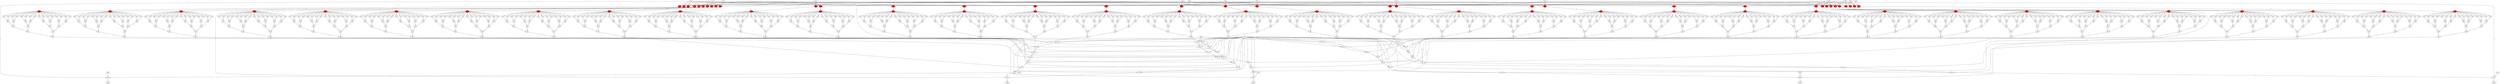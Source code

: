 digraph circuit {
0 [label="Input"];
0 -> 693[label="1"];
0 -> 597[label="1"];
0 -> 501[label="1"];
0 -> 405[label="1"];
0 -> 309[label="1"];
0 -> 213[label="1"];
0 -> 117[label="1"];
0 -> 21[label="1"];
1 [label="Input"];
1 -> 1366[label="1"];
1 -> 1270[label="1"];
1 -> 1174[label="1"];
1 -> 1078[label="1"];
1 -> 982[label="1"];
1 -> 886[label="1"];
1 -> 790[label="1"];
1 -> 694[label="1"];
2 [label="Input"];
2 -> 2039[label="1"];
2 -> 1943[label="1"];
2 -> 1847[label="1"];
2 -> 1751[label="1"];
2 -> 1655[label="1"];
2 -> 1559[label="1"];
2 -> 1463[label="1"];
2 -> 1367[label="1"];
3 [label="Input"];
3 -> 2712[label="1"];
3 -> 2616[label="1"];
3 -> 2520[label="1"];
3 -> 2424[label="1"];
3 -> 2328[label="1"];
3 -> 2232[label="1"];
3 -> 2136[label="1"];
3 -> 2040[label="1"];
4 [label="Input"];
4 -> 3385[label="1"];
4 -> 3289[label="1"];
4 -> 3193[label="1"];
4 -> 3097[label="1"];
4 -> 3001[label="1"];
4 -> 2905[label="1"];
4 -> 2809[label="1"];
4 -> 2713[label="1"];
5 [label="Input"];
5 -> 2713[label="1"];
5 -> 2040[label="1"];
5 -> 1367[label="1"];
5 -> 694[label="1"];
5 -> 21[label="1"];
6 [label="Input"];
6 -> 2809[label="1"];
6 -> 2136[label="1"];
6 -> 1463[label="1"];
6 -> 790[label="1"];
6 -> 117[label="1"];
7 [label="Input"];
7 -> 2905[label="1"];
7 -> 2232[label="1"];
7 -> 1559[label="1"];
7 -> 886[label="1"];
7 -> 213[label="1"];
8 [label="Input"];
8 -> 3001[label="1"];
8 -> 2328[label="1"];
8 -> 1655[label="1"];
8 -> 982[label="1"];
8 -> 309[label="1"];
9 [label="Input"];
9 -> 3097[label="1"];
9 -> 2424[label="1"];
9 -> 1751[label="1"];
9 -> 1078[label="1"];
9 -> 405[label="1"];
10 [label="Input"];
10 -> 3193[label="1"];
10 -> 2520[label="1"];
10 -> 1847[label="1"];
10 -> 1174[label="1"];
10 -> 501[label="1"];
11 [label="Input"];
11 -> 3289[label="1"];
11 -> 2616[label="1"];
11 -> 1943[label="1"];
11 -> 1270[label="1"];
11 -> 597[label="1"];
12 [label="Input"];
12 -> 693[label="1"];
13 [label="Input"];
13 -> 1366[label="1"];
14 [label="Input"];
14 -> 2039[label="1"];
15 [label="Input"];
15 -> 2712[label="1"];
16 [label="Input"];
16 -> 3385[label="1"];
17 [label="Input"];
17 -> 2808[label="1"];
17 -> 2135[label="1"];
17 -> 1462[label="1"];
17 -> 789[label="1"];
17 -> 116[label="1"];
18 [label="Input"];
18 -> 3384[label="1"];
18 -> 1269[label="1"];
18 -> 1173[label="1"];
18 -> 3288[label="1"];
18 -> 692[label="1"];
18 -> 2519[label="1"];
18 -> 1077[label="1"];
18 -> 3192[label="1"];
18 -> 596[label="1"];
18 -> 2423[label="1"];
18 -> 981[label="1"];
18 -> 3096[label="1"];
18 -> 500[label="1"];
18 -> 2327[label="1"];
18 -> 885[label="1"];
18 -> 3000[label="1"];
18 -> 404[label="1"];
18 -> 2231[label="1"];
18 -> 789[label="1"];
18 -> 2904[label="1"];
18 -> 308[label="1"];
18 -> 2135[label="1"];
18 -> 2808[label="1"];
18 -> 212[label="1"];
18 -> 116[label="1"];
18 -> 1365[label="1"];
18 -> 1462[label="1"];
18 -> 1558[label="1"];
18 -> 1654[label="1"];
18 -> 1750[label="1"];
18 -> 1846[label="1"];
18 -> 1942[label="1"];
18 -> 2038[label="1"];
18 -> 2615[label="1"];
18 -> 2711[label="1"];
19 [label="Input"];
20 [label="Input"];
693 [label="Mux"];
693 -> 3386[label="1"];
597 [label="Xor", fillcolor="red", style="filled"];
597 -> 598[label="1"];
501 [label="Xor", fillcolor="red", style="filled"];
501 -> 502[label="1"];
405 [label="Xor", fillcolor="red", style="filled"];
405 -> 406[label="1"];
309 [label="Xor", fillcolor="red", style="filled"];
309 -> 310[label="1"];
213 [label="Xor", fillcolor="red", style="filled"];
213 -> 214[label="1"];
117 [label="Xor", fillcolor="red", style="filled"];
117 -> 118[label="1"];
21 [label="Xor", fillcolor="red", style="filled"];
21 -> 22[label="1"];
1366 [label="Mux"];
1366 -> 3387[label="1"];
1270 [label="Xor", fillcolor="red", style="filled"];
1270 -> 1271[label="1"];
1174 [label="Xor", fillcolor="red", style="filled"];
1174 -> 1175[label="1"];
1078 [label="Xor", fillcolor="red", style="filled"];
1078 -> 1079[label="1"];
982 [label="Xor", fillcolor="red", style="filled"];
982 -> 983[label="1"];
886 [label="Xor", fillcolor="red", style="filled"];
886 -> 887[label="1"];
790 [label="Xor", fillcolor="red", style="filled"];
790 -> 791[label="1"];
694 [label="Xor", fillcolor="red", style="filled"];
694 -> 695[label="1"];
2039 [label="Mux"];
2039 -> 3388[label="1"];
1943 [label="Xor", fillcolor="red", style="filled"];
1943 -> 1944[label="1"];
1847 [label="Xor", fillcolor="red", style="filled"];
1847 -> 1848[label="1"];
1751 [label="Xor", fillcolor="red", style="filled"];
1751 -> 1752[label="1"];
1655 [label="Xor", fillcolor="red", style="filled"];
1655 -> 1656[label="1"];
1559 [label="Xor", fillcolor="red", style="filled"];
1559 -> 1560[label="1"];
1463 [label="Xor", fillcolor="red", style="filled"];
1463 -> 1464[label="1"];
1367 [label="Xor", fillcolor="red", style="filled"];
1367 -> 1368[label="1"];
2712 [label="Mux"];
2712 -> 3389[label="1"];
2616 [label="Xor", fillcolor="red", style="filled"];
2616 -> 2617[label="1"];
2520 [label="Xor", fillcolor="red", style="filled"];
2520 -> 2521[label="1"];
2424 [label="Xor", fillcolor="red", style="filled"];
2424 -> 2425[label="1"];
2328 [label="Xor", fillcolor="red", style="filled"];
2328 -> 2329[label="1"];
2232 [label="Xor", fillcolor="red", style="filled"];
2232 -> 2233[label="1"];
2136 [label="Xor", fillcolor="red", style="filled"];
2136 -> 2137[label="1"];
2040 [label="Xor", fillcolor="red", style="filled"];
2040 -> 2041[label="1"];
3385 [label="Mux"];
3385 -> 3390[label="1"];
3289 [label="Xor", fillcolor="red", style="filled"];
3289 -> 3290[label="1"];
3193 [label="Xor", fillcolor="red", style="filled"];
3193 -> 3194[label="1"];
3097 [label="Xor", fillcolor="red", style="filled"];
3097 -> 3098[label="1"];
3001 [label="Xor", fillcolor="red", style="filled"];
3001 -> 3002[label="1"];
2905 [label="Xor", fillcolor="red", style="filled"];
2905 -> 2906[label="1"];
2809 [label="Xor", fillcolor="red", style="filled"];
2809 -> 2810[label="1"];
2713 [label="Xor", fillcolor="red", style="filled"];
2713 -> 2714[label="1"];
2808 [label="Mux"];
2808 -> 2904[label="1"];
2135 [label="Mux"];
2135 -> 2231[label="1"];
1462 [label="Mux"];
1462 -> 1558[label="1"];
789 [label="Mux"];
789 -> 885[label="1"];
116 [label="Mux"];
116 -> 212[label="1"];
3384 [label="Mux"];
3384 -> 3385[label="1"];
1269 [label="Mux"];
1269 -> 1365[label="1"];
1173 [label="Mux"];
1173 -> 1269[label="1"];
3288 [label="Mux"];
3288 -> 3384[label="1"];
692 [label="Mux"];
692 -> 693[label="1"];
2519 [label="Mux"];
2519 -> 2615[label="1"];
1077 [label="Mux"];
1077 -> 1173[label="1"];
3192 [label="Mux"];
3192 -> 3288[label="1"];
596 [label="Mux"];
596 -> 692[label="1"];
2423 [label="Mux"];
2423 -> 2519[label="1"];
981 [label="Mux"];
981 -> 1077[label="1"];
3096 [label="Mux"];
3096 -> 3192[label="1"];
500 [label="Mux"];
500 -> 596[label="1"];
2327 [label="Mux"];
2327 -> 2423[label="1"];
885 [label="Mux"];
885 -> 981[label="1"];
3000 [label="Mux"];
3000 -> 3096[label="1"];
404 [label="Mux"];
404 -> 500[label="1"];
2231 [label="Mux"];
2231 -> 2327[label="1"];
2904 [label="Mux"];
2904 -> 3000[label="1"];
308 [label="Mux"];
308 -> 404[label="1"];
212 [label="Mux"];
212 -> 308[label="1"];
1365 [label="Mux"];
1365 -> 1366[label="1"];
1558 [label="Mux"];
1558 -> 1654[label="1"];
1654 [label="Mux"];
1654 -> 1750[label="1"];
1750 [label="Mux"];
1750 -> 1846[label="1"];
1846 [label="Mux"];
1846 -> 1942[label="1"];
1942 [label="Mux"];
1942 -> 2038[label="1"];
2038 [label="Mux"];
2038 -> 2039[label="1"];
2615 [label="Mux"];
2615 -> 2711[label="1"];
2711 [label="Mux"];
2711 -> 2712[label="1"];
3386 [label="Output"];
598 [label="Not", fillcolor="red", style="filled"];
598 -> 601[label="1"];
598 -> 604[label="1"];
598 -> 607[label="1"];
598 -> 610[label="1"];
598 -> 613[label="1"];
598 -> 616[label="1"];
598 -> 619[label="1"];
598 -> 622[label="1"];
598 -> 625[label="1"];
598 -> 628[label="1"];
598 -> 631[label="1"];
598 -> 634[label="1"];
598 -> 637[label="1"];
598 -> 640[label="1"];
598 -> 643[label="1"];
598 -> 646[label="1"];
502 [label="Not", fillcolor="red", style="filled"];
502 -> 505[label="1"];
502 -> 508[label="1"];
502 -> 511[label="1"];
502 -> 514[label="1"];
502 -> 517[label="1"];
502 -> 520[label="1"];
502 -> 523[label="1"];
502 -> 526[label="1"];
502 -> 529[label="1"];
502 -> 532[label="1"];
502 -> 535[label="1"];
502 -> 538[label="1"];
502 -> 541[label="1"];
502 -> 544[label="1"];
502 -> 547[label="1"];
502 -> 550[label="1"];
406 [label="Not", fillcolor="red", style="filled"];
406 -> 409[label="1"];
406 -> 412[label="1"];
406 -> 415[label="1"];
406 -> 418[label="1"];
406 -> 421[label="1"];
406 -> 424[label="1"];
406 -> 427[label="1"];
406 -> 430[label="1"];
406 -> 433[label="1"];
406 -> 436[label="1"];
406 -> 439[label="1"];
406 -> 442[label="1"];
406 -> 445[label="1"];
406 -> 448[label="1"];
406 -> 451[label="1"];
406 -> 454[label="1"];
310 [label="Not", fillcolor="red", style="filled"];
310 -> 313[label="1"];
310 -> 316[label="1"];
310 -> 319[label="1"];
310 -> 322[label="1"];
310 -> 325[label="1"];
310 -> 328[label="1"];
310 -> 331[label="1"];
310 -> 334[label="1"];
310 -> 337[label="1"];
310 -> 340[label="1"];
310 -> 343[label="1"];
310 -> 346[label="1"];
310 -> 349[label="1"];
310 -> 352[label="1"];
310 -> 355[label="1"];
310 -> 358[label="1"];
214 [label="Not", fillcolor="red", style="filled"];
214 -> 217[label="1"];
214 -> 220[label="1"];
214 -> 223[label="1"];
214 -> 226[label="1"];
214 -> 229[label="1"];
214 -> 232[label="1"];
214 -> 235[label="1"];
214 -> 238[label="1"];
214 -> 241[label="1"];
214 -> 244[label="1"];
214 -> 247[label="1"];
214 -> 250[label="1"];
214 -> 253[label="1"];
214 -> 256[label="1"];
214 -> 259[label="1"];
214 -> 262[label="1"];
118 [label="Not", fillcolor="red", style="filled"];
118 -> 121[label="1"];
118 -> 124[label="1"];
118 -> 127[label="1"];
118 -> 130[label="1"];
118 -> 133[label="1"];
118 -> 136[label="1"];
118 -> 139[label="1"];
118 -> 142[label="1"];
118 -> 145[label="1"];
118 -> 148[label="1"];
118 -> 151[label="1"];
118 -> 154[label="1"];
118 -> 157[label="1"];
118 -> 160[label="1"];
118 -> 163[label="1"];
118 -> 166[label="1"];
22 [label="Not", fillcolor="red", style="filled"];
22 -> 25[label="1"];
22 -> 28[label="1"];
22 -> 31[label="1"];
22 -> 34[label="1"];
22 -> 37[label="1"];
22 -> 40[label="1"];
22 -> 43[label="1"];
22 -> 46[label="1"];
22 -> 49[label="1"];
22 -> 52[label="1"];
22 -> 55[label="1"];
22 -> 58[label="1"];
22 -> 61[label="1"];
22 -> 64[label="1"];
22 -> 67[label="1"];
22 -> 70[label="1"];
3387 [label="Output"];
1271 [label="Not", fillcolor="red", style="filled"];
1271 -> 1274[label="1"];
1271 -> 1277[label="1"];
1271 -> 1280[label="1"];
1271 -> 1283[label="1"];
1271 -> 1286[label="1"];
1271 -> 1289[label="1"];
1271 -> 1292[label="1"];
1271 -> 1295[label="1"];
1271 -> 1298[label="1"];
1271 -> 1301[label="1"];
1271 -> 1304[label="1"];
1271 -> 1307[label="1"];
1271 -> 1310[label="1"];
1271 -> 1313[label="1"];
1271 -> 1316[label="1"];
1271 -> 1319[label="1"];
1175 [label="Not", fillcolor="red", style="filled"];
1175 -> 1178[label="1"];
1175 -> 1181[label="1"];
1175 -> 1184[label="1"];
1175 -> 1187[label="1"];
1175 -> 1190[label="1"];
1175 -> 1193[label="1"];
1175 -> 1196[label="1"];
1175 -> 1199[label="1"];
1175 -> 1202[label="1"];
1175 -> 1205[label="1"];
1175 -> 1208[label="1"];
1175 -> 1211[label="1"];
1175 -> 1214[label="1"];
1175 -> 1217[label="1"];
1175 -> 1220[label="1"];
1175 -> 1223[label="1"];
1079 [label="Not", fillcolor="red", style="filled"];
1079 -> 1082[label="1"];
1079 -> 1085[label="1"];
1079 -> 1088[label="1"];
1079 -> 1091[label="1"];
1079 -> 1094[label="1"];
1079 -> 1097[label="1"];
1079 -> 1100[label="1"];
1079 -> 1103[label="1"];
1079 -> 1106[label="1"];
1079 -> 1109[label="1"];
1079 -> 1112[label="1"];
1079 -> 1115[label="1"];
1079 -> 1118[label="1"];
1079 -> 1121[label="1"];
1079 -> 1124[label="1"];
1079 -> 1127[label="1"];
983 [label="Not", fillcolor="red", style="filled"];
983 -> 986[label="1"];
983 -> 989[label="1"];
983 -> 992[label="1"];
983 -> 995[label="1"];
983 -> 998[label="1"];
983 -> 1001[label="1"];
983 -> 1004[label="1"];
983 -> 1007[label="1"];
983 -> 1010[label="1"];
983 -> 1013[label="1"];
983 -> 1016[label="1"];
983 -> 1019[label="1"];
983 -> 1022[label="1"];
983 -> 1025[label="1"];
983 -> 1028[label="1"];
983 -> 1031[label="1"];
887 [label="Not", fillcolor="red", style="filled"];
887 -> 890[label="1"];
887 -> 893[label="1"];
887 -> 896[label="1"];
887 -> 899[label="1"];
887 -> 902[label="1"];
887 -> 905[label="1"];
887 -> 908[label="1"];
887 -> 911[label="1"];
887 -> 914[label="1"];
887 -> 917[label="1"];
887 -> 920[label="1"];
887 -> 923[label="1"];
887 -> 926[label="1"];
887 -> 929[label="1"];
887 -> 932[label="1"];
887 -> 935[label="1"];
791 [label="Not", fillcolor="red", style="filled"];
791 -> 794[label="1"];
791 -> 797[label="1"];
791 -> 800[label="1"];
791 -> 803[label="1"];
791 -> 806[label="1"];
791 -> 809[label="1"];
791 -> 812[label="1"];
791 -> 815[label="1"];
791 -> 818[label="1"];
791 -> 821[label="1"];
791 -> 824[label="1"];
791 -> 827[label="1"];
791 -> 830[label="1"];
791 -> 833[label="1"];
791 -> 836[label="1"];
791 -> 839[label="1"];
695 [label="Not", fillcolor="red", style="filled"];
695 -> 698[label="1"];
695 -> 701[label="1"];
695 -> 704[label="1"];
695 -> 707[label="1"];
695 -> 710[label="1"];
695 -> 713[label="1"];
695 -> 716[label="1"];
695 -> 719[label="1"];
695 -> 722[label="1"];
695 -> 725[label="1"];
695 -> 728[label="1"];
695 -> 731[label="1"];
695 -> 734[label="1"];
695 -> 737[label="1"];
695 -> 740[label="1"];
695 -> 743[label="1"];
3388 [label="Output"];
1944 [label="Not", fillcolor="red", style="filled"];
1944 -> 1947[label="1"];
1944 -> 1950[label="1"];
1944 -> 1953[label="1"];
1944 -> 1956[label="1"];
1944 -> 1959[label="1"];
1944 -> 1962[label="1"];
1944 -> 1965[label="1"];
1944 -> 1968[label="1"];
1944 -> 1971[label="1"];
1944 -> 1974[label="1"];
1944 -> 1977[label="1"];
1944 -> 1980[label="1"];
1944 -> 1983[label="1"];
1944 -> 1986[label="1"];
1944 -> 1989[label="1"];
1944 -> 1992[label="1"];
1848 [label="Not", fillcolor="red", style="filled"];
1848 -> 1851[label="1"];
1848 -> 1854[label="1"];
1848 -> 1857[label="1"];
1848 -> 1860[label="1"];
1848 -> 1863[label="1"];
1848 -> 1866[label="1"];
1848 -> 1869[label="1"];
1848 -> 1872[label="1"];
1848 -> 1875[label="1"];
1848 -> 1878[label="1"];
1848 -> 1881[label="1"];
1848 -> 1884[label="1"];
1848 -> 1887[label="1"];
1848 -> 1890[label="1"];
1848 -> 1893[label="1"];
1848 -> 1896[label="1"];
1752 [label="Not", fillcolor="red", style="filled"];
1752 -> 1755[label="1"];
1752 -> 1758[label="1"];
1752 -> 1761[label="1"];
1752 -> 1764[label="1"];
1752 -> 1767[label="1"];
1752 -> 1770[label="1"];
1752 -> 1773[label="1"];
1752 -> 1776[label="1"];
1752 -> 1779[label="1"];
1752 -> 1782[label="1"];
1752 -> 1785[label="1"];
1752 -> 1788[label="1"];
1752 -> 1791[label="1"];
1752 -> 1794[label="1"];
1752 -> 1797[label="1"];
1752 -> 1800[label="1"];
1656 [label="Not", fillcolor="red", style="filled"];
1656 -> 1659[label="1"];
1656 -> 1662[label="1"];
1656 -> 1665[label="1"];
1656 -> 1668[label="1"];
1656 -> 1671[label="1"];
1656 -> 1674[label="1"];
1656 -> 1677[label="1"];
1656 -> 1680[label="1"];
1656 -> 1683[label="1"];
1656 -> 1686[label="1"];
1656 -> 1689[label="1"];
1656 -> 1692[label="1"];
1656 -> 1695[label="1"];
1656 -> 1698[label="1"];
1656 -> 1701[label="1"];
1656 -> 1704[label="1"];
1560 [label="Not", fillcolor="red", style="filled"];
1560 -> 1563[label="1"];
1560 -> 1566[label="1"];
1560 -> 1569[label="1"];
1560 -> 1572[label="1"];
1560 -> 1575[label="1"];
1560 -> 1578[label="1"];
1560 -> 1581[label="1"];
1560 -> 1584[label="1"];
1560 -> 1587[label="1"];
1560 -> 1590[label="1"];
1560 -> 1593[label="1"];
1560 -> 1596[label="1"];
1560 -> 1599[label="1"];
1560 -> 1602[label="1"];
1560 -> 1605[label="1"];
1560 -> 1608[label="1"];
1464 [label="Not", fillcolor="red", style="filled"];
1464 -> 1467[label="1"];
1464 -> 1470[label="1"];
1464 -> 1473[label="1"];
1464 -> 1476[label="1"];
1464 -> 1479[label="1"];
1464 -> 1482[label="1"];
1464 -> 1485[label="1"];
1464 -> 1488[label="1"];
1464 -> 1491[label="1"];
1464 -> 1494[label="1"];
1464 -> 1497[label="1"];
1464 -> 1500[label="1"];
1464 -> 1503[label="1"];
1464 -> 1506[label="1"];
1464 -> 1509[label="1"];
1464 -> 1512[label="1"];
1368 [label="Not", fillcolor="red", style="filled"];
1368 -> 1371[label="1"];
1368 -> 1374[label="1"];
1368 -> 1377[label="1"];
1368 -> 1380[label="1"];
1368 -> 1383[label="1"];
1368 -> 1386[label="1"];
1368 -> 1389[label="1"];
1368 -> 1392[label="1"];
1368 -> 1395[label="1"];
1368 -> 1398[label="1"];
1368 -> 1401[label="1"];
1368 -> 1404[label="1"];
1368 -> 1407[label="1"];
1368 -> 1410[label="1"];
1368 -> 1413[label="1"];
1368 -> 1416[label="1"];
3389 [label="Output"];
2617 [label="Not", fillcolor="red", style="filled"];
2617 -> 2620[label="1"];
2617 -> 2623[label="1"];
2617 -> 2626[label="1"];
2617 -> 2629[label="1"];
2617 -> 2632[label="1"];
2617 -> 2635[label="1"];
2617 -> 2638[label="1"];
2617 -> 2641[label="1"];
2617 -> 2644[label="1"];
2617 -> 2647[label="1"];
2617 -> 2650[label="1"];
2617 -> 2653[label="1"];
2617 -> 2656[label="1"];
2617 -> 2659[label="1"];
2617 -> 2662[label="1"];
2617 -> 2665[label="1"];
2521 [label="Not", fillcolor="red", style="filled"];
2521 -> 2524[label="1"];
2521 -> 2527[label="1"];
2521 -> 2530[label="1"];
2521 -> 2533[label="1"];
2521 -> 2536[label="1"];
2521 -> 2539[label="1"];
2521 -> 2542[label="1"];
2521 -> 2545[label="1"];
2521 -> 2548[label="1"];
2521 -> 2551[label="1"];
2521 -> 2554[label="1"];
2521 -> 2557[label="1"];
2521 -> 2560[label="1"];
2521 -> 2563[label="1"];
2521 -> 2566[label="1"];
2521 -> 2569[label="1"];
2425 [label="Not", fillcolor="red", style="filled"];
2425 -> 2428[label="1"];
2425 -> 2431[label="1"];
2425 -> 2434[label="1"];
2425 -> 2437[label="1"];
2425 -> 2440[label="1"];
2425 -> 2443[label="1"];
2425 -> 2446[label="1"];
2425 -> 2449[label="1"];
2425 -> 2452[label="1"];
2425 -> 2455[label="1"];
2425 -> 2458[label="1"];
2425 -> 2461[label="1"];
2425 -> 2464[label="1"];
2425 -> 2467[label="1"];
2425 -> 2470[label="1"];
2425 -> 2473[label="1"];
2329 [label="Not", fillcolor="red", style="filled"];
2329 -> 2332[label="1"];
2329 -> 2335[label="1"];
2329 -> 2338[label="1"];
2329 -> 2341[label="1"];
2329 -> 2344[label="1"];
2329 -> 2347[label="1"];
2329 -> 2350[label="1"];
2329 -> 2353[label="1"];
2329 -> 2356[label="1"];
2329 -> 2359[label="1"];
2329 -> 2362[label="1"];
2329 -> 2365[label="1"];
2329 -> 2368[label="1"];
2329 -> 2371[label="1"];
2329 -> 2374[label="1"];
2329 -> 2377[label="1"];
2233 [label="Not", fillcolor="red", style="filled"];
2233 -> 2236[label="1"];
2233 -> 2239[label="1"];
2233 -> 2242[label="1"];
2233 -> 2245[label="1"];
2233 -> 2248[label="1"];
2233 -> 2251[label="1"];
2233 -> 2254[label="1"];
2233 -> 2257[label="1"];
2233 -> 2260[label="1"];
2233 -> 2263[label="1"];
2233 -> 2266[label="1"];
2233 -> 2269[label="1"];
2233 -> 2272[label="1"];
2233 -> 2275[label="1"];
2233 -> 2278[label="1"];
2233 -> 2281[label="1"];
2137 [label="Not", fillcolor="red", style="filled"];
2137 -> 2140[label="1"];
2137 -> 2143[label="1"];
2137 -> 2146[label="1"];
2137 -> 2149[label="1"];
2137 -> 2152[label="1"];
2137 -> 2155[label="1"];
2137 -> 2158[label="1"];
2137 -> 2161[label="1"];
2137 -> 2164[label="1"];
2137 -> 2167[label="1"];
2137 -> 2170[label="1"];
2137 -> 2173[label="1"];
2137 -> 2176[label="1"];
2137 -> 2179[label="1"];
2137 -> 2182[label="1"];
2137 -> 2185[label="1"];
2041 [label="Not", fillcolor="red", style="filled"];
2041 -> 2044[label="1"];
2041 -> 2047[label="1"];
2041 -> 2050[label="1"];
2041 -> 2053[label="1"];
2041 -> 2056[label="1"];
2041 -> 2059[label="1"];
2041 -> 2062[label="1"];
2041 -> 2065[label="1"];
2041 -> 2068[label="1"];
2041 -> 2071[label="1"];
2041 -> 2074[label="1"];
2041 -> 2077[label="1"];
2041 -> 2080[label="1"];
2041 -> 2083[label="1"];
2041 -> 2086[label="1"];
2041 -> 2089[label="1"];
3390 [label="Output"];
3290 [label="Not", fillcolor="red", style="filled"];
3290 -> 3293[label="1"];
3290 -> 3296[label="1"];
3290 -> 3299[label="1"];
3290 -> 3302[label="1"];
3290 -> 3305[label="1"];
3290 -> 3308[label="1"];
3290 -> 3311[label="1"];
3290 -> 3314[label="1"];
3290 -> 3317[label="1"];
3290 -> 3320[label="1"];
3290 -> 3323[label="1"];
3290 -> 3326[label="1"];
3290 -> 3329[label="1"];
3290 -> 3332[label="1"];
3290 -> 3335[label="1"];
3290 -> 3338[label="1"];
3194 [label="Not", fillcolor="red", style="filled"];
3194 -> 3197[label="1"];
3194 -> 3200[label="1"];
3194 -> 3203[label="1"];
3194 -> 3206[label="1"];
3194 -> 3209[label="1"];
3194 -> 3212[label="1"];
3194 -> 3215[label="1"];
3194 -> 3218[label="1"];
3194 -> 3221[label="1"];
3194 -> 3224[label="1"];
3194 -> 3227[label="1"];
3194 -> 3230[label="1"];
3194 -> 3233[label="1"];
3194 -> 3236[label="1"];
3194 -> 3239[label="1"];
3194 -> 3242[label="1"];
3098 [label="Not", fillcolor="red", style="filled"];
3098 -> 3101[label="1"];
3098 -> 3104[label="1"];
3098 -> 3107[label="1"];
3098 -> 3110[label="1"];
3098 -> 3113[label="1"];
3098 -> 3116[label="1"];
3098 -> 3119[label="1"];
3098 -> 3122[label="1"];
3098 -> 3125[label="1"];
3098 -> 3128[label="1"];
3098 -> 3131[label="1"];
3098 -> 3134[label="1"];
3098 -> 3137[label="1"];
3098 -> 3140[label="1"];
3098 -> 3143[label="1"];
3098 -> 3146[label="1"];
3002 [label="Not", fillcolor="red", style="filled"];
3002 -> 3005[label="1"];
3002 -> 3008[label="1"];
3002 -> 3011[label="1"];
3002 -> 3014[label="1"];
3002 -> 3017[label="1"];
3002 -> 3020[label="1"];
3002 -> 3023[label="1"];
3002 -> 3026[label="1"];
3002 -> 3029[label="1"];
3002 -> 3032[label="1"];
3002 -> 3035[label="1"];
3002 -> 3038[label="1"];
3002 -> 3041[label="1"];
3002 -> 3044[label="1"];
3002 -> 3047[label="1"];
3002 -> 3050[label="1"];
2906 [label="Not", fillcolor="red", style="filled"];
2906 -> 2909[label="1"];
2906 -> 2912[label="1"];
2906 -> 2915[label="1"];
2906 -> 2918[label="1"];
2906 -> 2921[label="1"];
2906 -> 2924[label="1"];
2906 -> 2927[label="1"];
2906 -> 2930[label="1"];
2906 -> 2933[label="1"];
2906 -> 2936[label="1"];
2906 -> 2939[label="1"];
2906 -> 2942[label="1"];
2906 -> 2945[label="1"];
2906 -> 2948[label="1"];
2906 -> 2951[label="1"];
2906 -> 2954[label="1"];
2810 [label="Not", fillcolor="red", style="filled"];
2810 -> 2813[label="1"];
2810 -> 2816[label="1"];
2810 -> 2819[label="1"];
2810 -> 2822[label="1"];
2810 -> 2825[label="1"];
2810 -> 2828[label="1"];
2810 -> 2831[label="1"];
2810 -> 2834[label="1"];
2810 -> 2837[label="1"];
2810 -> 2840[label="1"];
2810 -> 2843[label="1"];
2810 -> 2846[label="1"];
2810 -> 2849[label="1"];
2810 -> 2852[label="1"];
2810 -> 2855[label="1"];
2810 -> 2858[label="1"];
2714 [label="Not", fillcolor="red", style="filled"];
2714 -> 2717[label="1"];
2714 -> 2720[label="1"];
2714 -> 2723[label="1"];
2714 -> 2726[label="1"];
2714 -> 2729[label="1"];
2714 -> 2732[label="1"];
2714 -> 2735[label="1"];
2714 -> 2738[label="1"];
2714 -> 2741[label="1"];
2714 -> 2744[label="1"];
2714 -> 2747[label="1"];
2714 -> 2750[label="1"];
2714 -> 2753[label="1"];
2714 -> 2756[label="1"];
2714 -> 2759[label="1"];
2714 -> 2762[label="1"];
601 [label="And"];
601 -> 649[label="1"];
604 [label="And"];
604 -> 649[label="1"];
607 [label="And"];
607 -> 652[label="1"];
610 [label="And"];
610 -> 652[label="1"];
613 [label="And"];
613 -> 655[label="1"];
616 [label="And"];
616 -> 655[label="1"];
619 [label="And"];
619 -> 658[label="1"];
622 [label="And"];
622 -> 658[label="1"];
625 [label="And"];
625 -> 661[label="1"];
628 [label="And"];
628 -> 661[label="1"];
631 [label="And"];
631 -> 664[label="1"];
634 [label="And"];
634 -> 664[label="1"];
637 [label="And"];
637 -> 667[label="1"];
640 [label="And"];
640 -> 667[label="1"];
643 [label="And"];
643 -> 670[label="1"];
646 [label="And"];
646 -> 670[label="1"];
505 [label="And"];
505 -> 553[label="1"];
508 [label="And"];
508 -> 553[label="1"];
511 [label="And"];
511 -> 556[label="1"];
514 [label="And"];
514 -> 556[label="1"];
517 [label="And"];
517 -> 559[label="1"];
520 [label="And"];
520 -> 559[label="1"];
523 [label="And"];
523 -> 562[label="1"];
526 [label="And"];
526 -> 562[label="1"];
529 [label="And"];
529 -> 565[label="1"];
532 [label="And"];
532 -> 565[label="1"];
535 [label="And"];
535 -> 568[label="1"];
538 [label="And"];
538 -> 568[label="1"];
541 [label="And"];
541 -> 571[label="1"];
544 [label="And"];
544 -> 571[label="1"];
547 [label="And"];
547 -> 574[label="1"];
550 [label="And"];
550 -> 574[label="1"];
409 [label="And"];
409 -> 457[label="1"];
412 [label="And"];
412 -> 457[label="1"];
415 [label="And"];
415 -> 460[label="1"];
418 [label="And"];
418 -> 460[label="1"];
421 [label="And"];
421 -> 463[label="1"];
424 [label="And"];
424 -> 463[label="1"];
427 [label="And"];
427 -> 466[label="1"];
430 [label="And"];
430 -> 466[label="1"];
433 [label="And"];
433 -> 469[label="1"];
436 [label="And"];
436 -> 469[label="1"];
439 [label="And"];
439 -> 472[label="1"];
442 [label="And"];
442 -> 472[label="1"];
445 [label="And"];
445 -> 475[label="1"];
448 [label="And"];
448 -> 475[label="1"];
451 [label="And"];
451 -> 478[label="1"];
454 [label="And"];
454 -> 478[label="1"];
313 [label="And"];
313 -> 361[label="1"];
316 [label="And"];
316 -> 361[label="1"];
319 [label="And"];
319 -> 364[label="1"];
322 [label="And"];
322 -> 364[label="1"];
325 [label="And"];
325 -> 367[label="1"];
328 [label="And"];
328 -> 367[label="1"];
331 [label="And"];
331 -> 370[label="1"];
334 [label="And"];
334 -> 370[label="1"];
337 [label="And"];
337 -> 373[label="1"];
340 [label="And"];
340 -> 373[label="1"];
343 [label="And"];
343 -> 376[label="1"];
346 [label="And"];
346 -> 376[label="1"];
349 [label="And"];
349 -> 379[label="1"];
352 [label="And"];
352 -> 379[label="1"];
355 [label="And"];
355 -> 382[label="1"];
358 [label="And"];
358 -> 382[label="1"];
217 [label="And"];
217 -> 265[label="1"];
220 [label="And"];
220 -> 265[label="1"];
223 [label="And"];
223 -> 268[label="1"];
226 [label="And"];
226 -> 268[label="1"];
229 [label="And"];
229 -> 271[label="1"];
232 [label="And"];
232 -> 271[label="1"];
235 [label="And"];
235 -> 274[label="1"];
238 [label="And"];
238 -> 274[label="1"];
241 [label="And"];
241 -> 277[label="1"];
244 [label="And"];
244 -> 277[label="1"];
247 [label="And"];
247 -> 280[label="1"];
250 [label="And"];
250 -> 280[label="1"];
253 [label="And"];
253 -> 283[label="1"];
256 [label="And"];
256 -> 283[label="1"];
259 [label="And"];
259 -> 286[label="1"];
262 [label="And"];
262 -> 286[label="1"];
121 [label="And"];
121 -> 169[label="1"];
124 [label="And"];
124 -> 169[label="1"];
127 [label="And"];
127 -> 172[label="1"];
130 [label="And"];
130 -> 172[label="1"];
133 [label="And"];
133 -> 175[label="1"];
136 [label="And"];
136 -> 175[label="1"];
139 [label="And"];
139 -> 178[label="1"];
142 [label="And"];
142 -> 178[label="1"];
145 [label="And"];
145 -> 181[label="1"];
148 [label="And"];
148 -> 181[label="1"];
151 [label="And"];
151 -> 184[label="1"];
154 [label="And"];
154 -> 184[label="1"];
157 [label="And"];
157 -> 187[label="1"];
160 [label="And"];
160 -> 187[label="1"];
163 [label="And"];
163 -> 190[label="1"];
166 [label="And"];
166 -> 190[label="1"];
25 [label="And"];
25 -> 73[label="1"];
28 [label="And"];
28 -> 73[label="1"];
31 [label="And"];
31 -> 76[label="1"];
34 [label="And"];
34 -> 76[label="1"];
37 [label="And"];
37 -> 79[label="1"];
40 [label="And"];
40 -> 79[label="1"];
43 [label="And"];
43 -> 82[label="1"];
46 [label="And"];
46 -> 82[label="1"];
49 [label="And"];
49 -> 85[label="1"];
52 [label="And"];
52 -> 85[label="1"];
55 [label="And"];
55 -> 88[label="1"];
58 [label="And"];
58 -> 88[label="1"];
61 [label="And"];
61 -> 91[label="1"];
64 [label="And"];
64 -> 91[label="1"];
67 [label="And"];
67 -> 94[label="1"];
70 [label="And"];
70 -> 94[label="1"];
1274 [label="And"];
1274 -> 1322[label="1"];
1277 [label="And"];
1277 -> 1322[label="1"];
1280 [label="And"];
1280 -> 1325[label="1"];
1283 [label="And"];
1283 -> 1325[label="1"];
1286 [label="And"];
1286 -> 1328[label="1"];
1289 [label="And"];
1289 -> 1328[label="1"];
1292 [label="And"];
1292 -> 1331[label="1"];
1295 [label="And"];
1295 -> 1331[label="1"];
1298 [label="And"];
1298 -> 1334[label="1"];
1301 [label="And"];
1301 -> 1334[label="1"];
1304 [label="And"];
1304 -> 1337[label="1"];
1307 [label="And"];
1307 -> 1337[label="1"];
1310 [label="And"];
1310 -> 1340[label="1"];
1313 [label="And"];
1313 -> 1340[label="1"];
1316 [label="And"];
1316 -> 1343[label="1"];
1319 [label="And"];
1319 -> 1343[label="1"];
1178 [label="And"];
1178 -> 1226[label="1"];
1181 [label="And"];
1181 -> 1226[label="1"];
1184 [label="And"];
1184 -> 1229[label="1"];
1187 [label="And"];
1187 -> 1229[label="1"];
1190 [label="And"];
1190 -> 1232[label="1"];
1193 [label="And"];
1193 -> 1232[label="1"];
1196 [label="And"];
1196 -> 1235[label="1"];
1199 [label="And"];
1199 -> 1235[label="1"];
1202 [label="And"];
1202 -> 1238[label="1"];
1205 [label="And"];
1205 -> 1238[label="1"];
1208 [label="And"];
1208 -> 1241[label="1"];
1211 [label="And"];
1211 -> 1241[label="1"];
1214 [label="And"];
1214 -> 1244[label="1"];
1217 [label="And"];
1217 -> 1244[label="1"];
1220 [label="And"];
1220 -> 1247[label="1"];
1223 [label="And"];
1223 -> 1247[label="1"];
1082 [label="And"];
1082 -> 1130[label="1"];
1085 [label="And"];
1085 -> 1130[label="1"];
1088 [label="And"];
1088 -> 1133[label="1"];
1091 [label="And"];
1091 -> 1133[label="1"];
1094 [label="And"];
1094 -> 1136[label="1"];
1097 [label="And"];
1097 -> 1136[label="1"];
1100 [label="And"];
1100 -> 1139[label="1"];
1103 [label="And"];
1103 -> 1139[label="1"];
1106 [label="And"];
1106 -> 1142[label="1"];
1109 [label="And"];
1109 -> 1142[label="1"];
1112 [label="And"];
1112 -> 1145[label="1"];
1115 [label="And"];
1115 -> 1145[label="1"];
1118 [label="And"];
1118 -> 1148[label="1"];
1121 [label="And"];
1121 -> 1148[label="1"];
1124 [label="And"];
1124 -> 1151[label="1"];
1127 [label="And"];
1127 -> 1151[label="1"];
986 [label="And"];
986 -> 1034[label="1"];
989 [label="And"];
989 -> 1034[label="1"];
992 [label="And"];
992 -> 1037[label="1"];
995 [label="And"];
995 -> 1037[label="1"];
998 [label="And"];
998 -> 1040[label="1"];
1001 [label="And"];
1001 -> 1040[label="1"];
1004 [label="And"];
1004 -> 1043[label="1"];
1007 [label="And"];
1007 -> 1043[label="1"];
1010 [label="And"];
1010 -> 1046[label="1"];
1013 [label="And"];
1013 -> 1046[label="1"];
1016 [label="And"];
1016 -> 1049[label="1"];
1019 [label="And"];
1019 -> 1049[label="1"];
1022 [label="And"];
1022 -> 1052[label="1"];
1025 [label="And"];
1025 -> 1052[label="1"];
1028 [label="And"];
1028 -> 1055[label="1"];
1031 [label="And"];
1031 -> 1055[label="1"];
890 [label="And"];
890 -> 938[label="1"];
893 [label="And"];
893 -> 938[label="1"];
896 [label="And"];
896 -> 941[label="1"];
899 [label="And"];
899 -> 941[label="1"];
902 [label="And"];
902 -> 944[label="1"];
905 [label="And"];
905 -> 944[label="1"];
908 [label="And"];
908 -> 947[label="1"];
911 [label="And"];
911 -> 947[label="1"];
914 [label="And"];
914 -> 950[label="1"];
917 [label="And"];
917 -> 950[label="1"];
920 [label="And"];
920 -> 953[label="1"];
923 [label="And"];
923 -> 953[label="1"];
926 [label="And"];
926 -> 956[label="1"];
929 [label="And"];
929 -> 956[label="1"];
932 [label="And"];
932 -> 959[label="1"];
935 [label="And"];
935 -> 959[label="1"];
794 [label="And"];
794 -> 842[label="1"];
797 [label="And"];
797 -> 842[label="1"];
800 [label="And"];
800 -> 845[label="1"];
803 [label="And"];
803 -> 845[label="1"];
806 [label="And"];
806 -> 848[label="1"];
809 [label="And"];
809 -> 848[label="1"];
812 [label="And"];
812 -> 851[label="1"];
815 [label="And"];
815 -> 851[label="1"];
818 [label="And"];
818 -> 854[label="1"];
821 [label="And"];
821 -> 854[label="1"];
824 [label="And"];
824 -> 857[label="1"];
827 [label="And"];
827 -> 857[label="1"];
830 [label="And"];
830 -> 860[label="1"];
833 [label="And"];
833 -> 860[label="1"];
836 [label="And"];
836 -> 863[label="1"];
839 [label="And"];
839 -> 863[label="1"];
698 [label="And"];
698 -> 746[label="1"];
701 [label="And"];
701 -> 746[label="1"];
704 [label="And"];
704 -> 749[label="1"];
707 [label="And"];
707 -> 749[label="1"];
710 [label="And"];
710 -> 752[label="1"];
713 [label="And"];
713 -> 752[label="1"];
716 [label="And"];
716 -> 755[label="1"];
719 [label="And"];
719 -> 755[label="1"];
722 [label="And"];
722 -> 758[label="1"];
725 [label="And"];
725 -> 758[label="1"];
728 [label="And"];
728 -> 761[label="1"];
731 [label="And"];
731 -> 761[label="1"];
734 [label="And"];
734 -> 764[label="1"];
737 [label="And"];
737 -> 764[label="1"];
740 [label="And"];
740 -> 767[label="1"];
743 [label="And"];
743 -> 767[label="1"];
1947 [label="And"];
1947 -> 1995[label="1"];
1950 [label="And"];
1950 -> 1995[label="1"];
1953 [label="And"];
1953 -> 1998[label="1"];
1956 [label="And"];
1956 -> 1998[label="1"];
1959 [label="And"];
1959 -> 2001[label="1"];
1962 [label="And"];
1962 -> 2001[label="1"];
1965 [label="And"];
1965 -> 2004[label="1"];
1968 [label="And"];
1968 -> 2004[label="1"];
1971 [label="And"];
1971 -> 2007[label="1"];
1974 [label="And"];
1974 -> 2007[label="1"];
1977 [label="And"];
1977 -> 2010[label="1"];
1980 [label="And"];
1980 -> 2010[label="1"];
1983 [label="And"];
1983 -> 2013[label="1"];
1986 [label="And"];
1986 -> 2013[label="1"];
1989 [label="And"];
1989 -> 2016[label="1"];
1992 [label="And"];
1992 -> 2016[label="1"];
1851 [label="And"];
1851 -> 1899[label="1"];
1854 [label="And"];
1854 -> 1899[label="1"];
1857 [label="And"];
1857 -> 1902[label="1"];
1860 [label="And"];
1860 -> 1902[label="1"];
1863 [label="And"];
1863 -> 1905[label="1"];
1866 [label="And"];
1866 -> 1905[label="1"];
1869 [label="And"];
1869 -> 1908[label="1"];
1872 [label="And"];
1872 -> 1908[label="1"];
1875 [label="And"];
1875 -> 1911[label="1"];
1878 [label="And"];
1878 -> 1911[label="1"];
1881 [label="And"];
1881 -> 1914[label="1"];
1884 [label="And"];
1884 -> 1914[label="1"];
1887 [label="And"];
1887 -> 1917[label="1"];
1890 [label="And"];
1890 -> 1917[label="1"];
1893 [label="And"];
1893 -> 1920[label="1"];
1896 [label="And"];
1896 -> 1920[label="1"];
1755 [label="And"];
1755 -> 1803[label="1"];
1758 [label="And"];
1758 -> 1803[label="1"];
1761 [label="And"];
1761 -> 1806[label="1"];
1764 [label="And"];
1764 -> 1806[label="1"];
1767 [label="And"];
1767 -> 1809[label="1"];
1770 [label="And"];
1770 -> 1809[label="1"];
1773 [label="And"];
1773 -> 1812[label="1"];
1776 [label="And"];
1776 -> 1812[label="1"];
1779 [label="And"];
1779 -> 1815[label="1"];
1782 [label="And"];
1782 -> 1815[label="1"];
1785 [label="And"];
1785 -> 1818[label="1"];
1788 [label="And"];
1788 -> 1818[label="1"];
1791 [label="And"];
1791 -> 1821[label="1"];
1794 [label="And"];
1794 -> 1821[label="1"];
1797 [label="And"];
1797 -> 1824[label="1"];
1800 [label="And"];
1800 -> 1824[label="1"];
1659 [label="And"];
1659 -> 1707[label="1"];
1662 [label="And"];
1662 -> 1707[label="1"];
1665 [label="And"];
1665 -> 1710[label="1"];
1668 [label="And"];
1668 -> 1710[label="1"];
1671 [label="And"];
1671 -> 1713[label="1"];
1674 [label="And"];
1674 -> 1713[label="1"];
1677 [label="And"];
1677 -> 1716[label="1"];
1680 [label="And"];
1680 -> 1716[label="1"];
1683 [label="And"];
1683 -> 1719[label="1"];
1686 [label="And"];
1686 -> 1719[label="1"];
1689 [label="And"];
1689 -> 1722[label="1"];
1692 [label="And"];
1692 -> 1722[label="1"];
1695 [label="And"];
1695 -> 1725[label="1"];
1698 [label="And"];
1698 -> 1725[label="1"];
1701 [label="And"];
1701 -> 1728[label="1"];
1704 [label="And"];
1704 -> 1728[label="1"];
1563 [label="And"];
1563 -> 1611[label="1"];
1566 [label="And"];
1566 -> 1611[label="1"];
1569 [label="And"];
1569 -> 1614[label="1"];
1572 [label="And"];
1572 -> 1614[label="1"];
1575 [label="And"];
1575 -> 1617[label="1"];
1578 [label="And"];
1578 -> 1617[label="1"];
1581 [label="And"];
1581 -> 1620[label="1"];
1584 [label="And"];
1584 -> 1620[label="1"];
1587 [label="And"];
1587 -> 1623[label="1"];
1590 [label="And"];
1590 -> 1623[label="1"];
1593 [label="And"];
1593 -> 1626[label="1"];
1596 [label="And"];
1596 -> 1626[label="1"];
1599 [label="And"];
1599 -> 1629[label="1"];
1602 [label="And"];
1602 -> 1629[label="1"];
1605 [label="And"];
1605 -> 1632[label="1"];
1608 [label="And"];
1608 -> 1632[label="1"];
1467 [label="And"];
1467 -> 1515[label="1"];
1470 [label="And"];
1470 -> 1515[label="1"];
1473 [label="And"];
1473 -> 1518[label="1"];
1476 [label="And"];
1476 -> 1518[label="1"];
1479 [label="And"];
1479 -> 1521[label="1"];
1482 [label="And"];
1482 -> 1521[label="1"];
1485 [label="And"];
1485 -> 1524[label="1"];
1488 [label="And"];
1488 -> 1524[label="1"];
1491 [label="And"];
1491 -> 1527[label="1"];
1494 [label="And"];
1494 -> 1527[label="1"];
1497 [label="And"];
1497 -> 1530[label="1"];
1500 [label="And"];
1500 -> 1530[label="1"];
1503 [label="And"];
1503 -> 1533[label="1"];
1506 [label="And"];
1506 -> 1533[label="1"];
1509 [label="And"];
1509 -> 1536[label="1"];
1512 [label="And"];
1512 -> 1536[label="1"];
1371 [label="And"];
1371 -> 1419[label="1"];
1374 [label="And"];
1374 -> 1419[label="1"];
1377 [label="And"];
1377 -> 1422[label="1"];
1380 [label="And"];
1380 -> 1422[label="1"];
1383 [label="And"];
1383 -> 1425[label="1"];
1386 [label="And"];
1386 -> 1425[label="1"];
1389 [label="And"];
1389 -> 1428[label="1"];
1392 [label="And"];
1392 -> 1428[label="1"];
1395 [label="And"];
1395 -> 1431[label="1"];
1398 [label="And"];
1398 -> 1431[label="1"];
1401 [label="And"];
1401 -> 1434[label="1"];
1404 [label="And"];
1404 -> 1434[label="1"];
1407 [label="And"];
1407 -> 1437[label="1"];
1410 [label="And"];
1410 -> 1437[label="1"];
1413 [label="And"];
1413 -> 1440[label="1"];
1416 [label="And"];
1416 -> 1440[label="1"];
2620 [label="And"];
2620 -> 2668[label="1"];
2623 [label="And"];
2623 -> 2668[label="1"];
2626 [label="And"];
2626 -> 2671[label="1"];
2629 [label="And"];
2629 -> 2671[label="1"];
2632 [label="And"];
2632 -> 2674[label="1"];
2635 [label="And"];
2635 -> 2674[label="1"];
2638 [label="And"];
2638 -> 2677[label="1"];
2641 [label="And"];
2641 -> 2677[label="1"];
2644 [label="And"];
2644 -> 2680[label="1"];
2647 [label="And"];
2647 -> 2680[label="1"];
2650 [label="And"];
2650 -> 2683[label="1"];
2653 [label="And"];
2653 -> 2683[label="1"];
2656 [label="And"];
2656 -> 2686[label="1"];
2659 [label="And"];
2659 -> 2686[label="1"];
2662 [label="And"];
2662 -> 2689[label="1"];
2665 [label="And"];
2665 -> 2689[label="1"];
2524 [label="And"];
2524 -> 2572[label="1"];
2527 [label="And"];
2527 -> 2572[label="1"];
2530 [label="And"];
2530 -> 2575[label="1"];
2533 [label="And"];
2533 -> 2575[label="1"];
2536 [label="And"];
2536 -> 2578[label="1"];
2539 [label="And"];
2539 -> 2578[label="1"];
2542 [label="And"];
2542 -> 2581[label="1"];
2545 [label="And"];
2545 -> 2581[label="1"];
2548 [label="And"];
2548 -> 2584[label="1"];
2551 [label="And"];
2551 -> 2584[label="1"];
2554 [label="And"];
2554 -> 2587[label="1"];
2557 [label="And"];
2557 -> 2587[label="1"];
2560 [label="And"];
2560 -> 2590[label="1"];
2563 [label="And"];
2563 -> 2590[label="1"];
2566 [label="And"];
2566 -> 2593[label="1"];
2569 [label="And"];
2569 -> 2593[label="1"];
2428 [label="And"];
2428 -> 2476[label="1"];
2431 [label="And"];
2431 -> 2476[label="1"];
2434 [label="And"];
2434 -> 2479[label="1"];
2437 [label="And"];
2437 -> 2479[label="1"];
2440 [label="And"];
2440 -> 2482[label="1"];
2443 [label="And"];
2443 -> 2482[label="1"];
2446 [label="And"];
2446 -> 2485[label="1"];
2449 [label="And"];
2449 -> 2485[label="1"];
2452 [label="And"];
2452 -> 2488[label="1"];
2455 [label="And"];
2455 -> 2488[label="1"];
2458 [label="And"];
2458 -> 2491[label="1"];
2461 [label="And"];
2461 -> 2491[label="1"];
2464 [label="And"];
2464 -> 2494[label="1"];
2467 [label="And"];
2467 -> 2494[label="1"];
2470 [label="And"];
2470 -> 2497[label="1"];
2473 [label="And"];
2473 -> 2497[label="1"];
2332 [label="And"];
2332 -> 2380[label="1"];
2335 [label="And"];
2335 -> 2380[label="1"];
2338 [label="And"];
2338 -> 2383[label="1"];
2341 [label="And"];
2341 -> 2383[label="1"];
2344 [label="And"];
2344 -> 2386[label="1"];
2347 [label="And"];
2347 -> 2386[label="1"];
2350 [label="And"];
2350 -> 2389[label="1"];
2353 [label="And"];
2353 -> 2389[label="1"];
2356 [label="And"];
2356 -> 2392[label="1"];
2359 [label="And"];
2359 -> 2392[label="1"];
2362 [label="And"];
2362 -> 2395[label="1"];
2365 [label="And"];
2365 -> 2395[label="1"];
2368 [label="And"];
2368 -> 2398[label="1"];
2371 [label="And"];
2371 -> 2398[label="1"];
2374 [label="And"];
2374 -> 2401[label="1"];
2377 [label="And"];
2377 -> 2401[label="1"];
2236 [label="And"];
2236 -> 2284[label="1"];
2239 [label="And"];
2239 -> 2284[label="1"];
2242 [label="And"];
2242 -> 2287[label="1"];
2245 [label="And"];
2245 -> 2287[label="1"];
2248 [label="And"];
2248 -> 2290[label="1"];
2251 [label="And"];
2251 -> 2290[label="1"];
2254 [label="And"];
2254 -> 2293[label="1"];
2257 [label="And"];
2257 -> 2293[label="1"];
2260 [label="And"];
2260 -> 2296[label="1"];
2263 [label="And"];
2263 -> 2296[label="1"];
2266 [label="And"];
2266 -> 2299[label="1"];
2269 [label="And"];
2269 -> 2299[label="1"];
2272 [label="And"];
2272 -> 2302[label="1"];
2275 [label="And"];
2275 -> 2302[label="1"];
2278 [label="And"];
2278 -> 2305[label="1"];
2281 [label="And"];
2281 -> 2305[label="1"];
2140 [label="And"];
2140 -> 2188[label="1"];
2143 [label="And"];
2143 -> 2188[label="1"];
2146 [label="And"];
2146 -> 2191[label="1"];
2149 [label="And"];
2149 -> 2191[label="1"];
2152 [label="And"];
2152 -> 2194[label="1"];
2155 [label="And"];
2155 -> 2194[label="1"];
2158 [label="And"];
2158 -> 2197[label="1"];
2161 [label="And"];
2161 -> 2197[label="1"];
2164 [label="And"];
2164 -> 2200[label="1"];
2167 [label="And"];
2167 -> 2200[label="1"];
2170 [label="And"];
2170 -> 2203[label="1"];
2173 [label="And"];
2173 -> 2203[label="1"];
2176 [label="And"];
2176 -> 2206[label="1"];
2179 [label="And"];
2179 -> 2206[label="1"];
2182 [label="And"];
2182 -> 2209[label="1"];
2185 [label="And"];
2185 -> 2209[label="1"];
2044 [label="And"];
2044 -> 2092[label="1"];
2047 [label="And"];
2047 -> 2092[label="1"];
2050 [label="And"];
2050 -> 2095[label="1"];
2053 [label="And"];
2053 -> 2095[label="1"];
2056 [label="And"];
2056 -> 2098[label="1"];
2059 [label="And"];
2059 -> 2098[label="1"];
2062 [label="And"];
2062 -> 2101[label="1"];
2065 [label="And"];
2065 -> 2101[label="1"];
2068 [label="And"];
2068 -> 2104[label="1"];
2071 [label="And"];
2071 -> 2104[label="1"];
2074 [label="And"];
2074 -> 2107[label="1"];
2077 [label="And"];
2077 -> 2107[label="1"];
2080 [label="And"];
2080 -> 2110[label="1"];
2083 [label="And"];
2083 -> 2110[label="1"];
2086 [label="And"];
2086 -> 2113[label="1"];
2089 [label="And"];
2089 -> 2113[label="1"];
3293 [label="And"];
3293 -> 3341[label="1"];
3296 [label="And"];
3296 -> 3341[label="1"];
3299 [label="And"];
3299 -> 3344[label="1"];
3302 [label="And"];
3302 -> 3344[label="1"];
3305 [label="And"];
3305 -> 3347[label="1"];
3308 [label="And"];
3308 -> 3347[label="1"];
3311 [label="And"];
3311 -> 3350[label="1"];
3314 [label="And"];
3314 -> 3350[label="1"];
3317 [label="And"];
3317 -> 3353[label="1"];
3320 [label="And"];
3320 -> 3353[label="1"];
3323 [label="And"];
3323 -> 3356[label="1"];
3326 [label="And"];
3326 -> 3356[label="1"];
3329 [label="And"];
3329 -> 3359[label="1"];
3332 [label="And"];
3332 -> 3359[label="1"];
3335 [label="And"];
3335 -> 3362[label="1"];
3338 [label="And"];
3338 -> 3362[label="1"];
3197 [label="And"];
3197 -> 3245[label="1"];
3200 [label="And"];
3200 -> 3245[label="1"];
3203 [label="And"];
3203 -> 3248[label="1"];
3206 [label="And"];
3206 -> 3248[label="1"];
3209 [label="And"];
3209 -> 3251[label="1"];
3212 [label="And"];
3212 -> 3251[label="1"];
3215 [label="And"];
3215 -> 3254[label="1"];
3218 [label="And"];
3218 -> 3254[label="1"];
3221 [label="And"];
3221 -> 3257[label="1"];
3224 [label="And"];
3224 -> 3257[label="1"];
3227 [label="And"];
3227 -> 3260[label="1"];
3230 [label="And"];
3230 -> 3260[label="1"];
3233 [label="And"];
3233 -> 3263[label="1"];
3236 [label="And"];
3236 -> 3263[label="1"];
3239 [label="And"];
3239 -> 3266[label="1"];
3242 [label="And"];
3242 -> 3266[label="1"];
3101 [label="And"];
3101 -> 3149[label="1"];
3104 [label="And"];
3104 -> 3149[label="1"];
3107 [label="And"];
3107 -> 3152[label="1"];
3110 [label="And"];
3110 -> 3152[label="1"];
3113 [label="And"];
3113 -> 3155[label="1"];
3116 [label="And"];
3116 -> 3155[label="1"];
3119 [label="And"];
3119 -> 3158[label="1"];
3122 [label="And"];
3122 -> 3158[label="1"];
3125 [label="And"];
3125 -> 3161[label="1"];
3128 [label="And"];
3128 -> 3161[label="1"];
3131 [label="And"];
3131 -> 3164[label="1"];
3134 [label="And"];
3134 -> 3164[label="1"];
3137 [label="And"];
3137 -> 3167[label="1"];
3140 [label="And"];
3140 -> 3167[label="1"];
3143 [label="And"];
3143 -> 3170[label="1"];
3146 [label="And"];
3146 -> 3170[label="1"];
3005 [label="And"];
3005 -> 3053[label="1"];
3008 [label="And"];
3008 -> 3053[label="1"];
3011 [label="And"];
3011 -> 3056[label="1"];
3014 [label="And"];
3014 -> 3056[label="1"];
3017 [label="And"];
3017 -> 3059[label="1"];
3020 [label="And"];
3020 -> 3059[label="1"];
3023 [label="And"];
3023 -> 3062[label="1"];
3026 [label="And"];
3026 -> 3062[label="1"];
3029 [label="And"];
3029 -> 3065[label="1"];
3032 [label="And"];
3032 -> 3065[label="1"];
3035 [label="And"];
3035 -> 3068[label="1"];
3038 [label="And"];
3038 -> 3068[label="1"];
3041 [label="And"];
3041 -> 3071[label="1"];
3044 [label="And"];
3044 -> 3071[label="1"];
3047 [label="And"];
3047 -> 3074[label="1"];
3050 [label="And"];
3050 -> 3074[label="1"];
2909 [label="And"];
2909 -> 2957[label="1"];
2912 [label="And"];
2912 -> 2957[label="1"];
2915 [label="And"];
2915 -> 2960[label="1"];
2918 [label="And"];
2918 -> 2960[label="1"];
2921 [label="And"];
2921 -> 2963[label="1"];
2924 [label="And"];
2924 -> 2963[label="1"];
2927 [label="And"];
2927 -> 2966[label="1"];
2930 [label="And"];
2930 -> 2966[label="1"];
2933 [label="And"];
2933 -> 2969[label="1"];
2936 [label="And"];
2936 -> 2969[label="1"];
2939 [label="And"];
2939 -> 2972[label="1"];
2942 [label="And"];
2942 -> 2972[label="1"];
2945 [label="And"];
2945 -> 2975[label="1"];
2948 [label="And"];
2948 -> 2975[label="1"];
2951 [label="And"];
2951 -> 2978[label="1"];
2954 [label="And"];
2954 -> 2978[label="1"];
2813 [label="And"];
2813 -> 2861[label="1"];
2816 [label="And"];
2816 -> 2861[label="1"];
2819 [label="And"];
2819 -> 2864[label="1"];
2822 [label="And"];
2822 -> 2864[label="1"];
2825 [label="And"];
2825 -> 2867[label="1"];
2828 [label="And"];
2828 -> 2867[label="1"];
2831 [label="And"];
2831 -> 2870[label="1"];
2834 [label="And"];
2834 -> 2870[label="1"];
2837 [label="And"];
2837 -> 2873[label="1"];
2840 [label="And"];
2840 -> 2873[label="1"];
2843 [label="And"];
2843 -> 2876[label="1"];
2846 [label="And"];
2846 -> 2876[label="1"];
2849 [label="And"];
2849 -> 2879[label="1"];
2852 [label="And"];
2852 -> 2879[label="1"];
2855 [label="And"];
2855 -> 2882[label="1"];
2858 [label="And"];
2858 -> 2882[label="1"];
2717 [label="And"];
2717 -> 2765[label="1"];
2720 [label="And"];
2720 -> 2765[label="1"];
2723 [label="And"];
2723 -> 2768[label="1"];
2726 [label="And"];
2726 -> 2768[label="1"];
2729 [label="And"];
2729 -> 2771[label="1"];
2732 [label="And"];
2732 -> 2771[label="1"];
2735 [label="And"];
2735 -> 2774[label="1"];
2738 [label="And"];
2738 -> 2774[label="1"];
2741 [label="And"];
2741 -> 2777[label="1"];
2744 [label="And"];
2744 -> 2777[label="1"];
2747 [label="And"];
2747 -> 2780[label="1"];
2750 [label="And"];
2750 -> 2780[label="1"];
2753 [label="And"];
2753 -> 2783[label="1"];
2756 [label="And"];
2756 -> 2783[label="1"];
2759 [label="And"];
2759 -> 2786[label="1"];
2762 [label="And"];
2762 -> 2786[label="1"];
649 [label="And"];
649 -> 673[label="1"];
652 [label="And"];
652 -> 673[label="1"];
655 [label="And"];
655 -> 676[label="1"];
658 [label="And"];
658 -> 676[label="1"];
661 [label="And"];
661 -> 679[label="1"];
664 [label="And"];
664 -> 679[label="1"];
667 [label="And"];
667 -> 682[label="1"];
670 [label="And"];
670 -> 682[label="1"];
553 [label="And"];
553 -> 577[label="1"];
556 [label="And"];
556 -> 577[label="1"];
559 [label="And"];
559 -> 580[label="1"];
562 [label="And"];
562 -> 580[label="1"];
565 [label="And"];
565 -> 583[label="1"];
568 [label="And"];
568 -> 583[label="1"];
571 [label="And"];
571 -> 586[label="1"];
574 [label="And"];
574 -> 586[label="1"];
457 [label="And"];
457 -> 481[label="1"];
460 [label="And"];
460 -> 481[label="1"];
463 [label="And"];
463 -> 484[label="1"];
466 [label="And"];
466 -> 484[label="1"];
469 [label="And"];
469 -> 487[label="1"];
472 [label="And"];
472 -> 487[label="1"];
475 [label="And"];
475 -> 490[label="1"];
478 [label="And"];
478 -> 490[label="1"];
361 [label="And"];
361 -> 385[label="1"];
364 [label="And"];
364 -> 385[label="1"];
367 [label="And"];
367 -> 388[label="1"];
370 [label="And"];
370 -> 388[label="1"];
373 [label="And"];
373 -> 391[label="1"];
376 [label="And"];
376 -> 391[label="1"];
379 [label="And"];
379 -> 394[label="1"];
382 [label="And"];
382 -> 394[label="1"];
265 [label="And"];
265 -> 289[label="1"];
268 [label="And"];
268 -> 289[label="1"];
271 [label="And"];
271 -> 292[label="1"];
274 [label="And"];
274 -> 292[label="1"];
277 [label="And"];
277 -> 295[label="1"];
280 [label="And"];
280 -> 295[label="1"];
283 [label="And"];
283 -> 298[label="1"];
286 [label="And"];
286 -> 298[label="1"];
169 [label="And"];
169 -> 193[label="1"];
172 [label="And"];
172 -> 193[label="1"];
175 [label="And"];
175 -> 196[label="1"];
178 [label="And"];
178 -> 196[label="1"];
181 [label="And"];
181 -> 199[label="1"];
184 [label="And"];
184 -> 199[label="1"];
187 [label="And"];
187 -> 202[label="1"];
190 [label="And"];
190 -> 202[label="1"];
73 [label="And"];
73 -> 97[label="1"];
76 [label="And"];
76 -> 97[label="1"];
79 [label="And"];
79 -> 100[label="1"];
82 [label="And"];
82 -> 100[label="1"];
85 [label="And"];
85 -> 103[label="1"];
88 [label="And"];
88 -> 103[label="1"];
91 [label="And"];
91 -> 106[label="1"];
94 [label="And"];
94 -> 106[label="1"];
1322 [label="And"];
1322 -> 1346[label="1"];
1325 [label="And"];
1325 -> 1346[label="1"];
1328 [label="And"];
1328 -> 1349[label="1"];
1331 [label="And"];
1331 -> 1349[label="1"];
1334 [label="And"];
1334 -> 1352[label="1"];
1337 [label="And"];
1337 -> 1352[label="1"];
1340 [label="And"];
1340 -> 1355[label="1"];
1343 [label="And"];
1343 -> 1355[label="1"];
1226 [label="And"];
1226 -> 1250[label="1"];
1229 [label="And"];
1229 -> 1250[label="1"];
1232 [label="And"];
1232 -> 1253[label="1"];
1235 [label="And"];
1235 -> 1253[label="1"];
1238 [label="And"];
1238 -> 1256[label="1"];
1241 [label="And"];
1241 -> 1256[label="1"];
1244 [label="And"];
1244 -> 1259[label="1"];
1247 [label="And"];
1247 -> 1259[label="1"];
1130 [label="And"];
1130 -> 1154[label="1"];
1133 [label="And"];
1133 -> 1154[label="1"];
1136 [label="And"];
1136 -> 1157[label="1"];
1139 [label="And"];
1139 -> 1157[label="1"];
1142 [label="And"];
1142 -> 1160[label="1"];
1145 [label="And"];
1145 -> 1160[label="1"];
1148 [label="And"];
1148 -> 1163[label="1"];
1151 [label="And"];
1151 -> 1163[label="1"];
1034 [label="And"];
1034 -> 1058[label="1"];
1037 [label="And"];
1037 -> 1058[label="1"];
1040 [label="And"];
1040 -> 1061[label="1"];
1043 [label="And"];
1043 -> 1061[label="1"];
1046 [label="And"];
1046 -> 1064[label="1"];
1049 [label="And"];
1049 -> 1064[label="1"];
1052 [label="And"];
1052 -> 1067[label="1"];
1055 [label="And"];
1055 -> 1067[label="1"];
938 [label="And"];
938 -> 962[label="1"];
941 [label="And"];
941 -> 962[label="1"];
944 [label="And"];
944 -> 965[label="1"];
947 [label="And"];
947 -> 965[label="1"];
950 [label="And"];
950 -> 968[label="1"];
953 [label="And"];
953 -> 968[label="1"];
956 [label="And"];
956 -> 971[label="1"];
959 [label="And"];
959 -> 971[label="1"];
842 [label="And"];
842 -> 866[label="1"];
845 [label="And"];
845 -> 866[label="1"];
848 [label="And"];
848 -> 869[label="1"];
851 [label="And"];
851 -> 869[label="1"];
854 [label="And"];
854 -> 872[label="1"];
857 [label="And"];
857 -> 872[label="1"];
860 [label="And"];
860 -> 875[label="1"];
863 [label="And"];
863 -> 875[label="1"];
746 [label="And"];
746 -> 770[label="1"];
749 [label="And"];
749 -> 770[label="1"];
752 [label="And"];
752 -> 773[label="1"];
755 [label="And"];
755 -> 773[label="1"];
758 [label="And"];
758 -> 776[label="1"];
761 [label="And"];
761 -> 776[label="1"];
764 [label="And"];
764 -> 779[label="1"];
767 [label="And"];
767 -> 779[label="1"];
1995 [label="And"];
1995 -> 2019[label="1"];
1998 [label="And"];
1998 -> 2019[label="1"];
2001 [label="And"];
2001 -> 2022[label="1"];
2004 [label="And"];
2004 -> 2022[label="1"];
2007 [label="And"];
2007 -> 2025[label="1"];
2010 [label="And"];
2010 -> 2025[label="1"];
2013 [label="And"];
2013 -> 2028[label="1"];
2016 [label="And"];
2016 -> 2028[label="1"];
1899 [label="And"];
1899 -> 1923[label="1"];
1902 [label="And"];
1902 -> 1923[label="1"];
1905 [label="And"];
1905 -> 1926[label="1"];
1908 [label="And"];
1908 -> 1926[label="1"];
1911 [label="And"];
1911 -> 1929[label="1"];
1914 [label="And"];
1914 -> 1929[label="1"];
1917 [label="And"];
1917 -> 1932[label="1"];
1920 [label="And"];
1920 -> 1932[label="1"];
1803 [label="And"];
1803 -> 1827[label="1"];
1806 [label="And"];
1806 -> 1827[label="1"];
1809 [label="And"];
1809 -> 1830[label="1"];
1812 [label="And"];
1812 -> 1830[label="1"];
1815 [label="And"];
1815 -> 1833[label="1"];
1818 [label="And"];
1818 -> 1833[label="1"];
1821 [label="And"];
1821 -> 1836[label="1"];
1824 [label="And"];
1824 -> 1836[label="1"];
1707 [label="And"];
1707 -> 1731[label="1"];
1710 [label="And"];
1710 -> 1731[label="1"];
1713 [label="And"];
1713 -> 1734[label="1"];
1716 [label="And"];
1716 -> 1734[label="1"];
1719 [label="And"];
1719 -> 1737[label="1"];
1722 [label="And"];
1722 -> 1737[label="1"];
1725 [label="And"];
1725 -> 1740[label="1"];
1728 [label="And"];
1728 -> 1740[label="1"];
1611 [label="And"];
1611 -> 1635[label="1"];
1614 [label="And"];
1614 -> 1635[label="1"];
1617 [label="And"];
1617 -> 1638[label="1"];
1620 [label="And"];
1620 -> 1638[label="1"];
1623 [label="And"];
1623 -> 1641[label="1"];
1626 [label="And"];
1626 -> 1641[label="1"];
1629 [label="And"];
1629 -> 1644[label="1"];
1632 [label="And"];
1632 -> 1644[label="1"];
1515 [label="And"];
1515 -> 1539[label="1"];
1518 [label="And"];
1518 -> 1539[label="1"];
1521 [label="And"];
1521 -> 1542[label="1"];
1524 [label="And"];
1524 -> 1542[label="1"];
1527 [label="And"];
1527 -> 1545[label="1"];
1530 [label="And"];
1530 -> 1545[label="1"];
1533 [label="And"];
1533 -> 1548[label="1"];
1536 [label="And"];
1536 -> 1548[label="1"];
1419 [label="And"];
1419 -> 1443[label="1"];
1422 [label="And"];
1422 -> 1443[label="1"];
1425 [label="And"];
1425 -> 1446[label="1"];
1428 [label="And"];
1428 -> 1446[label="1"];
1431 [label="And"];
1431 -> 1449[label="1"];
1434 [label="And"];
1434 -> 1449[label="1"];
1437 [label="And"];
1437 -> 1452[label="1"];
1440 [label="And"];
1440 -> 1452[label="1"];
2668 [label="And"];
2668 -> 2692[label="1"];
2671 [label="And"];
2671 -> 2692[label="1"];
2674 [label="And"];
2674 -> 2695[label="1"];
2677 [label="And"];
2677 -> 2695[label="1"];
2680 [label="And"];
2680 -> 2698[label="1"];
2683 [label="And"];
2683 -> 2698[label="1"];
2686 [label="And"];
2686 -> 2701[label="1"];
2689 [label="And"];
2689 -> 2701[label="1"];
2572 [label="And"];
2572 -> 2596[label="1"];
2575 [label="And"];
2575 -> 2596[label="1"];
2578 [label="And"];
2578 -> 2599[label="1"];
2581 [label="And"];
2581 -> 2599[label="1"];
2584 [label="And"];
2584 -> 2602[label="1"];
2587 [label="And"];
2587 -> 2602[label="1"];
2590 [label="And"];
2590 -> 2605[label="1"];
2593 [label="And"];
2593 -> 2605[label="1"];
2476 [label="And"];
2476 -> 2500[label="1"];
2479 [label="And"];
2479 -> 2500[label="1"];
2482 [label="And"];
2482 -> 2503[label="1"];
2485 [label="And"];
2485 -> 2503[label="1"];
2488 [label="And"];
2488 -> 2506[label="1"];
2491 [label="And"];
2491 -> 2506[label="1"];
2494 [label="And"];
2494 -> 2509[label="1"];
2497 [label="And"];
2497 -> 2509[label="1"];
2380 [label="And"];
2380 -> 2404[label="1"];
2383 [label="And"];
2383 -> 2404[label="1"];
2386 [label="And"];
2386 -> 2407[label="1"];
2389 [label="And"];
2389 -> 2407[label="1"];
2392 [label="And"];
2392 -> 2410[label="1"];
2395 [label="And"];
2395 -> 2410[label="1"];
2398 [label="And"];
2398 -> 2413[label="1"];
2401 [label="And"];
2401 -> 2413[label="1"];
2284 [label="And"];
2284 -> 2308[label="1"];
2287 [label="And"];
2287 -> 2308[label="1"];
2290 [label="And"];
2290 -> 2311[label="1"];
2293 [label="And"];
2293 -> 2311[label="1"];
2296 [label="And"];
2296 -> 2314[label="1"];
2299 [label="And"];
2299 -> 2314[label="1"];
2302 [label="And"];
2302 -> 2317[label="1"];
2305 [label="And"];
2305 -> 2317[label="1"];
2188 [label="And"];
2188 -> 2212[label="1"];
2191 [label="And"];
2191 -> 2212[label="1"];
2194 [label="And"];
2194 -> 2215[label="1"];
2197 [label="And"];
2197 -> 2215[label="1"];
2200 [label="And"];
2200 -> 2218[label="1"];
2203 [label="And"];
2203 -> 2218[label="1"];
2206 [label="And"];
2206 -> 2221[label="1"];
2209 [label="And"];
2209 -> 2221[label="1"];
2092 [label="And"];
2092 -> 2116[label="1"];
2095 [label="And"];
2095 -> 2116[label="1"];
2098 [label="And"];
2098 -> 2119[label="1"];
2101 [label="And"];
2101 -> 2119[label="1"];
2104 [label="And"];
2104 -> 2122[label="1"];
2107 [label="And"];
2107 -> 2122[label="1"];
2110 [label="And"];
2110 -> 2125[label="1"];
2113 [label="And"];
2113 -> 2125[label="1"];
3341 [label="And"];
3341 -> 3365[label="1"];
3344 [label="And"];
3344 -> 3365[label="1"];
3347 [label="And"];
3347 -> 3368[label="1"];
3350 [label="And"];
3350 -> 3368[label="1"];
3353 [label="And"];
3353 -> 3371[label="1"];
3356 [label="And"];
3356 -> 3371[label="1"];
3359 [label="And"];
3359 -> 3374[label="1"];
3362 [label="And"];
3362 -> 3374[label="1"];
3245 [label="And"];
3245 -> 3269[label="1"];
3248 [label="And"];
3248 -> 3269[label="1"];
3251 [label="And"];
3251 -> 3272[label="1"];
3254 [label="And"];
3254 -> 3272[label="1"];
3257 [label="And"];
3257 -> 3275[label="1"];
3260 [label="And"];
3260 -> 3275[label="1"];
3263 [label="And"];
3263 -> 3278[label="1"];
3266 [label="And"];
3266 -> 3278[label="1"];
3149 [label="And"];
3149 -> 3173[label="1"];
3152 [label="And"];
3152 -> 3173[label="1"];
3155 [label="And"];
3155 -> 3176[label="1"];
3158 [label="And"];
3158 -> 3176[label="1"];
3161 [label="And"];
3161 -> 3179[label="1"];
3164 [label="And"];
3164 -> 3179[label="1"];
3167 [label="And"];
3167 -> 3182[label="1"];
3170 [label="And"];
3170 -> 3182[label="1"];
3053 [label="And"];
3053 -> 3077[label="1"];
3056 [label="And"];
3056 -> 3077[label="1"];
3059 [label="And"];
3059 -> 3080[label="1"];
3062 [label="And"];
3062 -> 3080[label="1"];
3065 [label="And"];
3065 -> 3083[label="1"];
3068 [label="And"];
3068 -> 3083[label="1"];
3071 [label="And"];
3071 -> 3086[label="1"];
3074 [label="And"];
3074 -> 3086[label="1"];
2957 [label="And"];
2957 -> 2981[label="1"];
2960 [label="And"];
2960 -> 2981[label="1"];
2963 [label="And"];
2963 -> 2984[label="1"];
2966 [label="And"];
2966 -> 2984[label="1"];
2969 [label="And"];
2969 -> 2987[label="1"];
2972 [label="And"];
2972 -> 2987[label="1"];
2975 [label="And"];
2975 -> 2990[label="1"];
2978 [label="And"];
2978 -> 2990[label="1"];
2861 [label="And"];
2861 -> 2885[label="1"];
2864 [label="And"];
2864 -> 2885[label="1"];
2867 [label="And"];
2867 -> 2888[label="1"];
2870 [label="And"];
2870 -> 2888[label="1"];
2873 [label="And"];
2873 -> 2891[label="1"];
2876 [label="And"];
2876 -> 2891[label="1"];
2879 [label="And"];
2879 -> 2894[label="1"];
2882 [label="And"];
2882 -> 2894[label="1"];
2765 [label="And"];
2765 -> 2789[label="1"];
2768 [label="And"];
2768 -> 2789[label="1"];
2771 [label="And"];
2771 -> 2792[label="1"];
2774 [label="And"];
2774 -> 2792[label="1"];
2777 [label="And"];
2777 -> 2795[label="1"];
2780 [label="And"];
2780 -> 2795[label="1"];
2783 [label="And"];
2783 -> 2798[label="1"];
2786 [label="And"];
2786 -> 2798[label="1"];
673 [label="And"];
673 -> 685[label="1"];
676 [label="And"];
676 -> 685[label="1"];
679 [label="And"];
679 -> 688[label="1"];
682 [label="And"];
682 -> 688[label="1"];
577 [label="And"];
577 -> 589[label="1"];
580 [label="And"];
580 -> 589[label="1"];
583 [label="And"];
583 -> 592[label="1"];
586 [label="And"];
586 -> 592[label="1"];
481 [label="And"];
481 -> 493[label="1"];
484 [label="And"];
484 -> 493[label="1"];
487 [label="And"];
487 -> 496[label="1"];
490 [label="And"];
490 -> 496[label="1"];
385 [label="And"];
385 -> 397[label="1"];
388 [label="And"];
388 -> 397[label="1"];
391 [label="And"];
391 -> 400[label="1"];
394 [label="And"];
394 -> 400[label="1"];
289 [label="And"];
289 -> 301[label="1"];
292 [label="And"];
292 -> 301[label="1"];
295 [label="And"];
295 -> 304[label="1"];
298 [label="And"];
298 -> 304[label="1"];
193 [label="And"];
193 -> 205[label="1"];
196 [label="And"];
196 -> 205[label="1"];
199 [label="And"];
199 -> 208[label="1"];
202 [label="And"];
202 -> 208[label="1"];
97 [label="And"];
97 -> 109[label="1"];
100 [label="And"];
100 -> 109[label="1"];
103 [label="And"];
103 -> 112[label="1"];
106 [label="And"];
106 -> 112[label="1"];
1346 [label="And"];
1346 -> 1358[label="1"];
1349 [label="And"];
1349 -> 1358[label="1"];
1352 [label="And"];
1352 -> 1361[label="1"];
1355 [label="And"];
1355 -> 1361[label="1"];
1250 [label="And"];
1250 -> 1262[label="1"];
1253 [label="And"];
1253 -> 1262[label="1"];
1256 [label="And"];
1256 -> 1265[label="1"];
1259 [label="And"];
1259 -> 1265[label="1"];
1154 [label="And"];
1154 -> 1166[label="1"];
1157 [label="And"];
1157 -> 1166[label="1"];
1160 [label="And"];
1160 -> 1169[label="1"];
1163 [label="And"];
1163 -> 1169[label="1"];
1058 [label="And"];
1058 -> 1070[label="1"];
1061 [label="And"];
1061 -> 1070[label="1"];
1064 [label="And"];
1064 -> 1073[label="1"];
1067 [label="And"];
1067 -> 1073[label="1"];
962 [label="And"];
962 -> 974[label="1"];
965 [label="And"];
965 -> 974[label="1"];
968 [label="And"];
968 -> 977[label="1"];
971 [label="And"];
971 -> 977[label="1"];
866 [label="And"];
866 -> 878[label="1"];
869 [label="And"];
869 -> 878[label="1"];
872 [label="And"];
872 -> 881[label="1"];
875 [label="And"];
875 -> 881[label="1"];
770 [label="And"];
770 -> 782[label="1"];
773 [label="And"];
773 -> 782[label="1"];
776 [label="And"];
776 -> 785[label="1"];
779 [label="And"];
779 -> 785[label="1"];
2019 [label="And"];
2019 -> 2031[label="1"];
2022 [label="And"];
2022 -> 2031[label="1"];
2025 [label="And"];
2025 -> 2034[label="1"];
2028 [label="And"];
2028 -> 2034[label="1"];
1923 [label="And"];
1923 -> 1935[label="1"];
1926 [label="And"];
1926 -> 1935[label="1"];
1929 [label="And"];
1929 -> 1938[label="1"];
1932 [label="And"];
1932 -> 1938[label="1"];
1827 [label="And"];
1827 -> 1839[label="1"];
1830 [label="And"];
1830 -> 1839[label="1"];
1833 [label="And"];
1833 -> 1842[label="1"];
1836 [label="And"];
1836 -> 1842[label="1"];
1731 [label="And"];
1731 -> 1743[label="1"];
1734 [label="And"];
1734 -> 1743[label="1"];
1737 [label="And"];
1737 -> 1746[label="1"];
1740 [label="And"];
1740 -> 1746[label="1"];
1635 [label="And"];
1635 -> 1647[label="1"];
1638 [label="And"];
1638 -> 1647[label="1"];
1641 [label="And"];
1641 -> 1650[label="1"];
1644 [label="And"];
1644 -> 1650[label="1"];
1539 [label="And"];
1539 -> 1551[label="1"];
1542 [label="And"];
1542 -> 1551[label="1"];
1545 [label="And"];
1545 -> 1554[label="1"];
1548 [label="And"];
1548 -> 1554[label="1"];
1443 [label="And"];
1443 -> 1455[label="1"];
1446 [label="And"];
1446 -> 1455[label="1"];
1449 [label="And"];
1449 -> 1458[label="1"];
1452 [label="And"];
1452 -> 1458[label="1"];
2692 [label="And"];
2692 -> 2704[label="1"];
2695 [label="And"];
2695 -> 2704[label="1"];
2698 [label="And"];
2698 -> 2707[label="1"];
2701 [label="And"];
2701 -> 2707[label="1"];
2596 [label="And"];
2596 -> 2608[label="1"];
2599 [label="And"];
2599 -> 2608[label="1"];
2602 [label="And"];
2602 -> 2611[label="1"];
2605 [label="And"];
2605 -> 2611[label="1"];
2500 [label="And"];
2500 -> 2512[label="1"];
2503 [label="And"];
2503 -> 2512[label="1"];
2506 [label="And"];
2506 -> 2515[label="1"];
2509 [label="And"];
2509 -> 2515[label="1"];
2404 [label="And"];
2404 -> 2416[label="1"];
2407 [label="And"];
2407 -> 2416[label="1"];
2410 [label="And"];
2410 -> 2419[label="1"];
2413 [label="And"];
2413 -> 2419[label="1"];
2308 [label="And"];
2308 -> 2320[label="1"];
2311 [label="And"];
2311 -> 2320[label="1"];
2314 [label="And"];
2314 -> 2323[label="1"];
2317 [label="And"];
2317 -> 2323[label="1"];
2212 [label="And"];
2212 -> 2224[label="1"];
2215 [label="And"];
2215 -> 2224[label="1"];
2218 [label="And"];
2218 -> 2227[label="1"];
2221 [label="And"];
2221 -> 2227[label="1"];
2116 [label="And"];
2116 -> 2128[label="1"];
2119 [label="And"];
2119 -> 2128[label="1"];
2122 [label="And"];
2122 -> 2131[label="1"];
2125 [label="And"];
2125 -> 2131[label="1"];
3365 [label="And"];
3365 -> 3377[label="1"];
3368 [label="And"];
3368 -> 3377[label="1"];
3371 [label="And"];
3371 -> 3380[label="1"];
3374 [label="And"];
3374 -> 3380[label="1"];
3269 [label="And"];
3269 -> 3281[label="1"];
3272 [label="And"];
3272 -> 3281[label="1"];
3275 [label="And"];
3275 -> 3284[label="1"];
3278 [label="And"];
3278 -> 3284[label="1"];
3173 [label="And"];
3173 -> 3185[label="1"];
3176 [label="And"];
3176 -> 3185[label="1"];
3179 [label="And"];
3179 -> 3188[label="1"];
3182 [label="And"];
3182 -> 3188[label="1"];
3077 [label="And"];
3077 -> 3089[label="1"];
3080 [label="And"];
3080 -> 3089[label="1"];
3083 [label="And"];
3083 -> 3092[label="1"];
3086 [label="And"];
3086 -> 3092[label="1"];
2981 [label="And"];
2981 -> 2993[label="1"];
2984 [label="And"];
2984 -> 2993[label="1"];
2987 [label="And"];
2987 -> 2996[label="1"];
2990 [label="And"];
2990 -> 2996[label="1"];
2885 [label="And"];
2885 -> 2897[label="1"];
2888 [label="And"];
2888 -> 2897[label="1"];
2891 [label="And"];
2891 -> 2900[label="1"];
2894 [label="And"];
2894 -> 2900[label="1"];
2789 [label="And"];
2789 -> 2801[label="1"];
2792 [label="And"];
2792 -> 2801[label="1"];
2795 [label="And"];
2795 -> 2804[label="1"];
2798 [label="And"];
2798 -> 2804[label="1"];
685 [label="And"];
685 -> 691[label="1"];
688 [label="And"];
688 -> 691[label="1"];
589 [label="And"];
589 -> 595[label="1"];
592 [label="And"];
592 -> 595[label="1"];
493 [label="And"];
493 -> 499[label="1"];
496 [label="And"];
496 -> 499[label="1"];
397 [label="And"];
397 -> 403[label="1"];
400 [label="And"];
400 -> 403[label="1"];
301 [label="And"];
301 -> 307[label="1"];
304 [label="And"];
304 -> 307[label="1"];
205 [label="And"];
205 -> 211[label="1"];
208 [label="And"];
208 -> 211[label="1"];
109 [label="And"];
109 -> 115[label="1"];
112 [label="And"];
112 -> 115[label="1"];
1358 [label="And"];
1358 -> 1364[label="1"];
1361 [label="And"];
1361 -> 1364[label="1"];
1262 [label="And"];
1262 -> 1268[label="1"];
1265 [label="And"];
1265 -> 1268[label="1"];
1166 [label="And"];
1166 -> 1172[label="1"];
1169 [label="And"];
1169 -> 1172[label="1"];
1070 [label="And"];
1070 -> 1076[label="1"];
1073 [label="And"];
1073 -> 1076[label="1"];
974 [label="And"];
974 -> 980[label="1"];
977 [label="And"];
977 -> 980[label="1"];
878 [label="And"];
878 -> 884[label="1"];
881 [label="And"];
881 -> 884[label="1"];
782 [label="And"];
782 -> 788[label="1"];
785 [label="And"];
785 -> 788[label="1"];
2031 [label="And"];
2031 -> 2037[label="1"];
2034 [label="And"];
2034 -> 2037[label="1"];
1935 [label="And"];
1935 -> 1941[label="1"];
1938 [label="And"];
1938 -> 1941[label="1"];
1839 [label="And"];
1839 -> 1845[label="1"];
1842 [label="And"];
1842 -> 1845[label="1"];
1743 [label="And"];
1743 -> 1749[label="1"];
1746 [label="And"];
1746 -> 1749[label="1"];
1647 [label="And"];
1647 -> 1653[label="1"];
1650 [label="And"];
1650 -> 1653[label="1"];
1551 [label="And"];
1551 -> 1557[label="1"];
1554 [label="And"];
1554 -> 1557[label="1"];
1455 [label="And"];
1455 -> 1461[label="1"];
1458 [label="And"];
1458 -> 1461[label="1"];
2704 [label="And"];
2704 -> 2710[label="1"];
2707 [label="And"];
2707 -> 2710[label="1"];
2608 [label="And"];
2608 -> 2614[label="1"];
2611 [label="And"];
2611 -> 2614[label="1"];
2512 [label="And"];
2512 -> 2518[label="1"];
2515 [label="And"];
2515 -> 2518[label="1"];
2416 [label="And"];
2416 -> 2422[label="1"];
2419 [label="And"];
2419 -> 2422[label="1"];
2320 [label="And"];
2320 -> 2326[label="1"];
2323 [label="And"];
2323 -> 2326[label="1"];
2224 [label="And"];
2224 -> 2230[label="1"];
2227 [label="And"];
2227 -> 2230[label="1"];
2128 [label="And"];
2128 -> 2134[label="1"];
2131 [label="And"];
2131 -> 2134[label="1"];
3377 [label="And"];
3377 -> 3383[label="1"];
3380 [label="And"];
3380 -> 3383[label="1"];
3281 [label="And"];
3281 -> 3287[label="1"];
3284 [label="And"];
3284 -> 3287[label="1"];
3185 [label="And"];
3185 -> 3191[label="1"];
3188 [label="And"];
3188 -> 3191[label="1"];
3089 [label="And"];
3089 -> 3095[label="1"];
3092 [label="And"];
3092 -> 3095[label="1"];
2993 [label="And"];
2993 -> 2999[label="1"];
2996 [label="And"];
2996 -> 2999[label="1"];
2897 [label="And"];
2897 -> 2903[label="1"];
2900 [label="And"];
2900 -> 2903[label="1"];
2801 [label="And"];
2801 -> 2807[label="1"];
2804 [label="And"];
2804 -> 2807[label="1"];
691 [label="And"];
691 -> 692[label="1"];
595 [label="And"];
595 -> 596[label="1"];
499 [label="And"];
499 -> 500[label="1"];
403 [label="And"];
403 -> 404[label="1"];
307 [label="And"];
307 -> 308[label="1"];
211 [label="And"];
211 -> 212[label="1"];
115 [label="And"];
115 -> 116[label="1"];
1364 [label="And"];
1364 -> 1365[label="1"];
1268 [label="And"];
1268 -> 1269[label="1"];
1172 [label="And"];
1172 -> 1173[label="1"];
1076 [label="And"];
1076 -> 1077[label="1"];
980 [label="And"];
980 -> 981[label="1"];
884 [label="And"];
884 -> 885[label="1"];
788 [label="And"];
788 -> 789[label="1"];
2037 [label="And"];
2037 -> 2038[label="1"];
1941 [label="And"];
1941 -> 1942[label="1"];
1845 [label="And"];
1845 -> 1846[label="1"];
1749 [label="And"];
1749 -> 1750[label="1"];
1653 [label="And"];
1653 -> 1654[label="1"];
1557 [label="And"];
1557 -> 1558[label="1"];
1461 [label="And"];
1461 -> 1462[label="1"];
2710 [label="And"];
2710 -> 2711[label="1"];
2614 [label="And"];
2614 -> 2615[label="1"];
2518 [label="And"];
2518 -> 2519[label="1"];
2422 [label="And"];
2422 -> 2423[label="1"];
2326 [label="And"];
2326 -> 2327[label="1"];
2230 [label="And"];
2230 -> 2231[label="1"];
2134 [label="And"];
2134 -> 2135[label="1"];
3383 [label="And"];
3383 -> 3384[label="1"];
3287 [label="And"];
3287 -> 3288[label="1"];
3191 [label="And"];
3191 -> 3192[label="1"];
3095 [label="And"];
3095 -> 3096[label="1"];
2999 [label="And"];
2999 -> 3000[label="1"];
2903 [label="And"];
2903 -> 2904[label="1"];
2807 [label="And"];
2807 -> 2808[label="1"];
}
